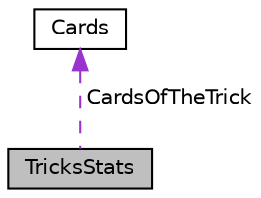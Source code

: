 digraph "TricksStats"
{
 // LATEX_PDF_SIZE
  edge [fontname="Helvetica",fontsize="10",labelfontname="Helvetica",labelfontsize="10"];
  node [fontname="Helvetica",fontsize="10",shape=record];
  Node1 [label="TricksStats",height=0.2,width=0.4,color="black", fillcolor="grey75", style="filled", fontcolor="black",tooltip=" "];
  Node2 -> Node1 [dir="back",color="darkorchid3",fontsize="10",style="dashed",label=" CardsOfTheTrick" ,fontname="Helvetica"];
  Node2 [label="Cards",height=0.2,width=0.4,color="black", fillcolor="white", style="filled",URL="$struct_cards.html",tooltip="the structure containing one card"];
}
